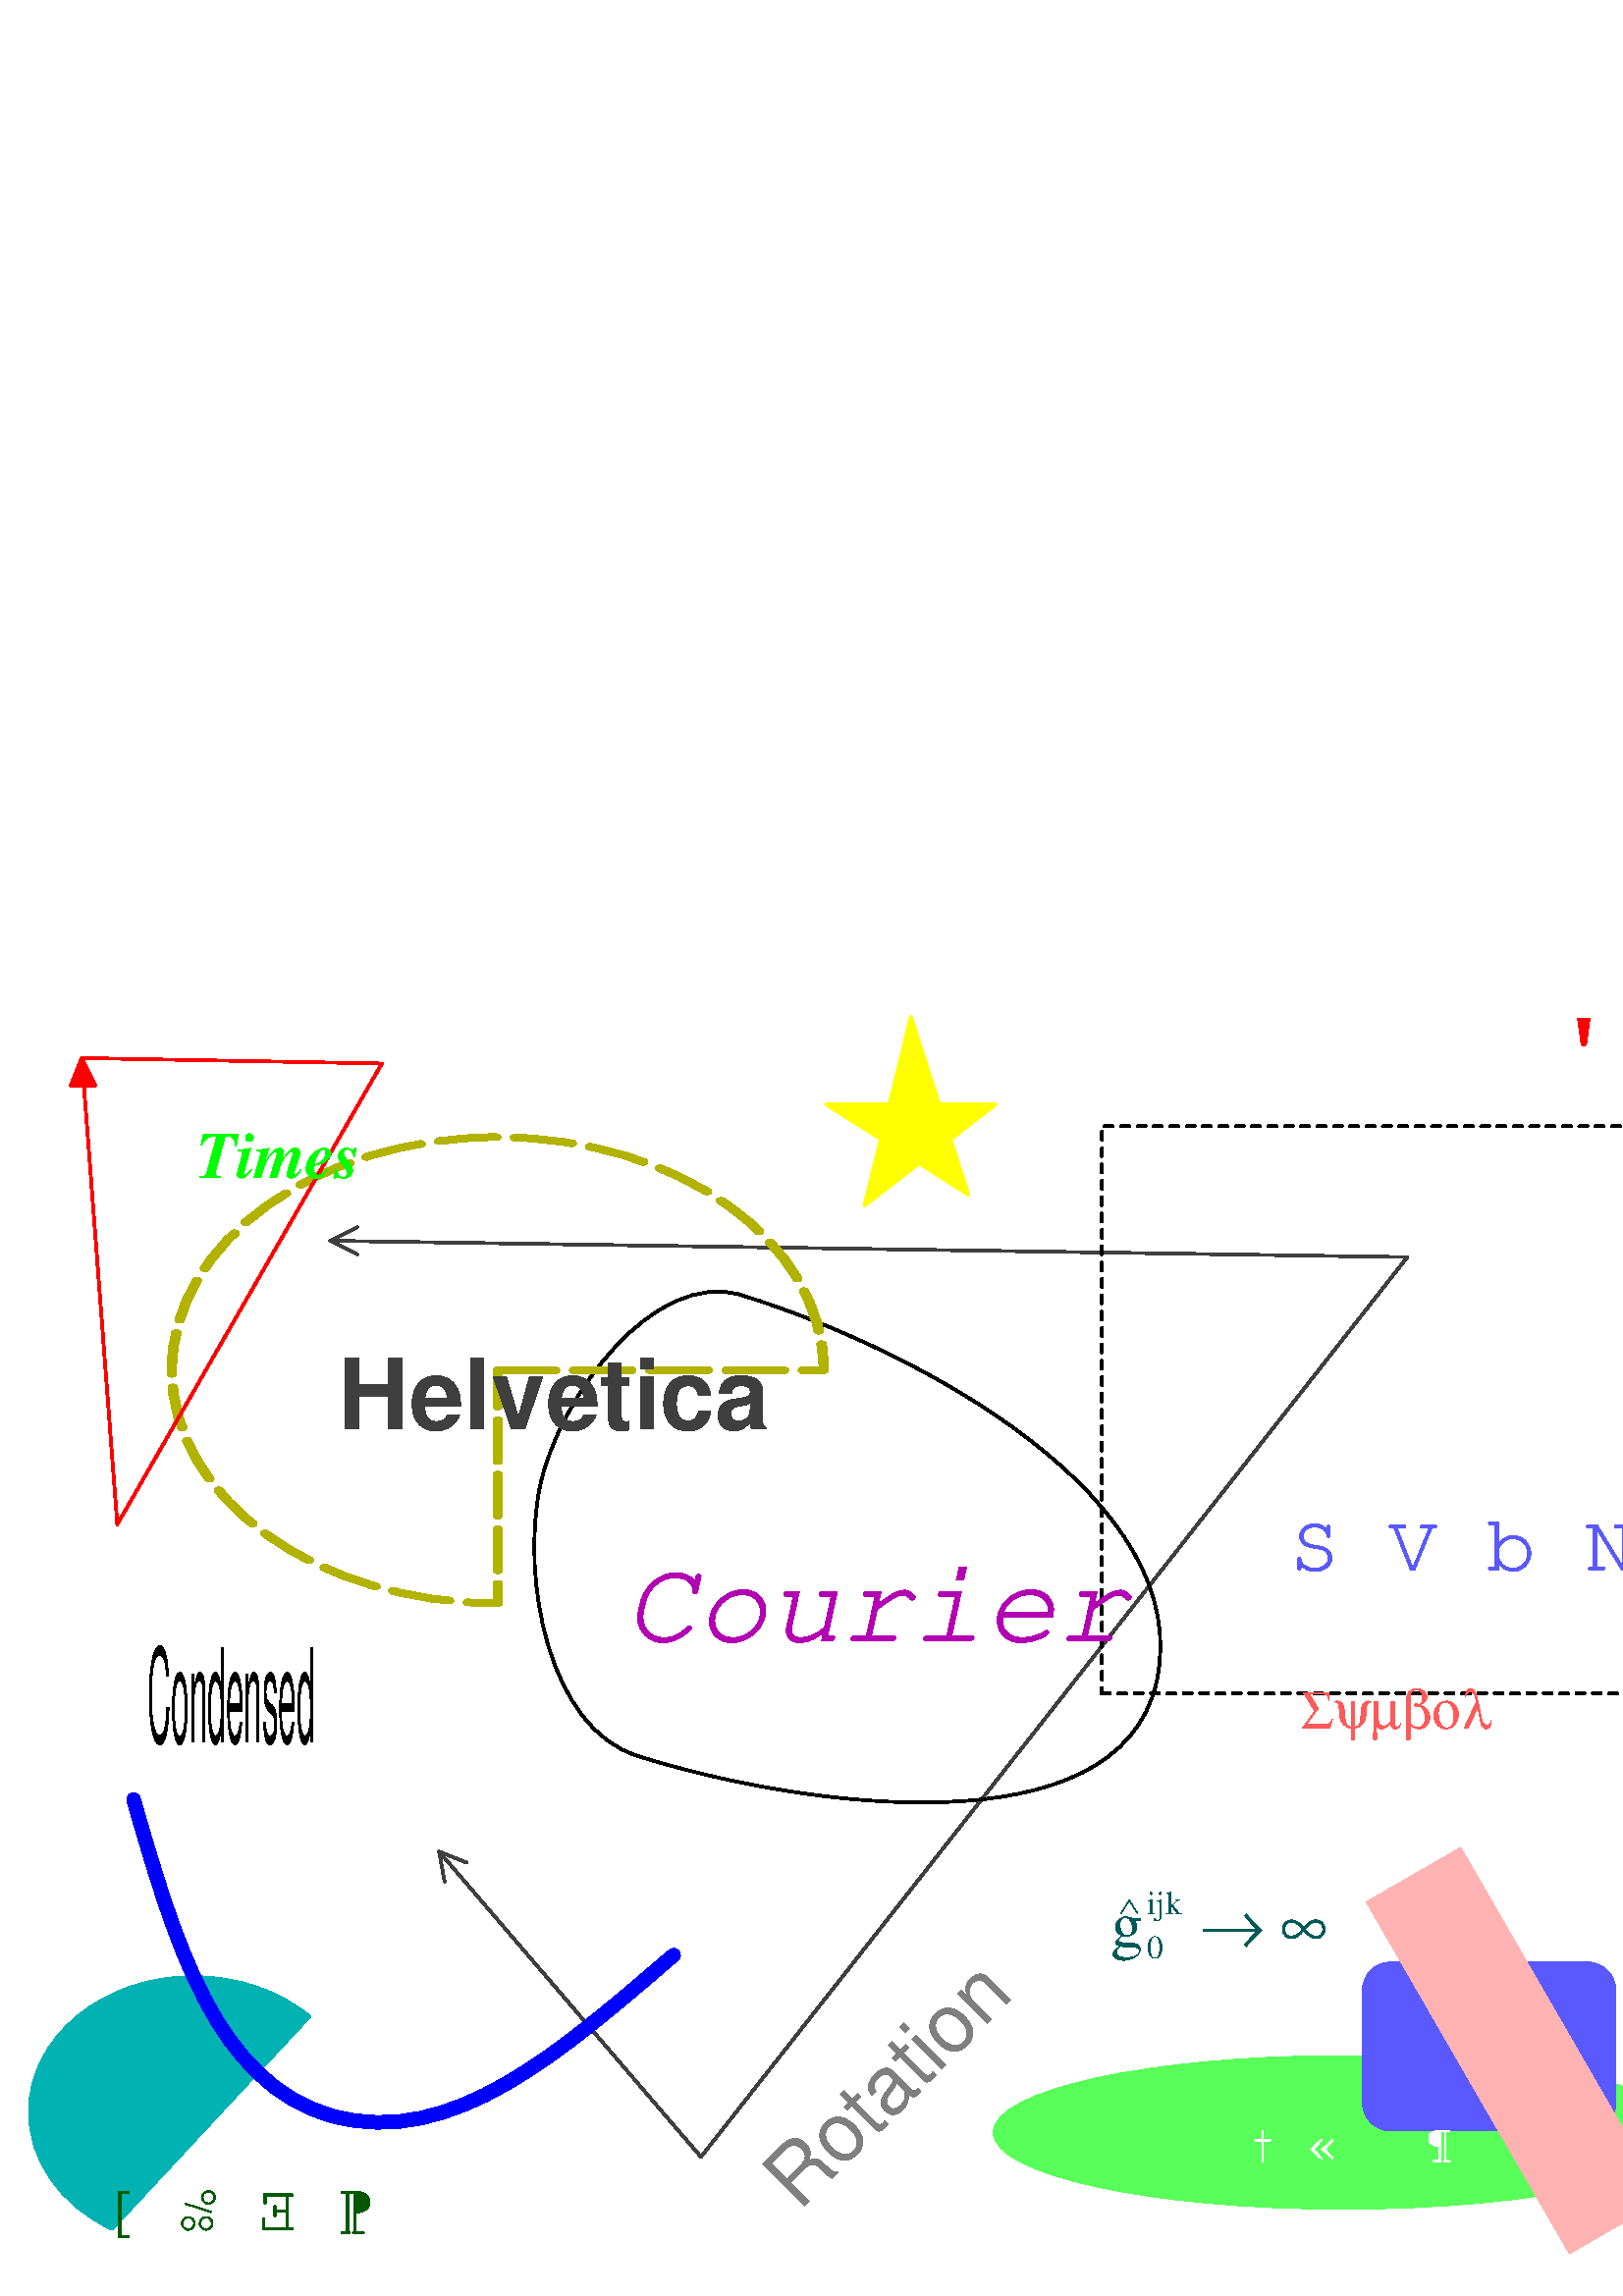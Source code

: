 %!PS-Adobe-3.0 EPSF-3.0
%%BoundingBox: 0 0 639 479
%%Pages: 1
%%DocumentSuppliedResources: procset (EPS-draw figure) 2.3 0
%%+ procset (EPS-draw string) 2.3 0
%%+ procset (EPS-draw nihongo) 2.30 0
%%DocumentNeededResources: font Symbol
%%+ font Times-Roman
%%+ font Times-BoldItalic
%%+ font Helvetica
%%+ font Helvetica-Bold
%%+ font Courier-Oblique
%%+ font Ryumin-Light-90ms-RKSJ-V
%%+ font GothicBBB-Medium-90ms-RKSJ-H
%%EndComments
%%BeginProlog
%%BeginResource: procset (EPS-draw figure) 2.3 0
/edrawdict 64 dict def
edrawdict begin
/L0 [] def
/L1 [18 6] def
/L2 [3 3] def
/L3 [9 6 3 6] def
/L4 [9 3 3 3 3 3] def
/LineSet
{ 3 -1 roll 255 div 3 -1 roll 255 div 3 -1 roll 255 div
  setrgbcolor setlinewidth 0 setdash } def
/DrawLine
{ newpath /Close exch def 3 1 roll moveto { lineto } repeat
  Close 1 ge { closepath } if
  Close 2 eq { gsave fill grestore } if stroke } def
/DrawCurve
{ newpath /Close exch def 3 1 roll moveto Close 1 ge { 1 add } if
  { curveto } repeat Close 1 ge { closepath } if
  Close 2 eq { gsave fill grestore } if stroke } def
/AddArrow
{ newpath L0 0 setdash 7 -2 roll moveto currentpoint
  4 2 roll rmoveto lineto rlineto
  1 eq { closepath gsave fill grestore } if stroke } def
/DrawEllipse
{ gsave newpath /Close exch def 8 2 roll 6 1 roll 8 1 roll
  /Y2 exch def /X2 exch def /Y1 exch def /X1 exch def
  X1 X2 add 2 div Y1 Y2 add 2 div translate rotate
  /X1 X1 X2 sub abs 2 div def /Y1 Y1 Y2 sub abs 2 div def
  /R1 X1 Y1 add 2 div def X1 R1 div Y1 R1 div scale
  Close 1 eq { 0 0 moveto } if 0 0 R1 5 -2 roll arc
  Close 1 ge { closepath } if 1 eq { gsave fill grestore } if stroke
  grestore } def
/DrawBox
{ gsave newpath 6 2 roll 0 setlinejoin
  /Y2 exch def /X2 exch def /Y1 exch def /X1 exch def
  X1 X2 add 2 div Y1 Y2 add 2 div translate rotate
  /X1 X1 X2 sub abs def /Y1 Y1 Y2 sub abs def
  X1 -2 div Y1 -2 div moveto X1 0 rlineto 0 Y1 rlineto
  X1 neg 0 rlineto closepath 1 eq { gsave fill grestore } if stroke
  grestore } def
/DrawRoundBox
{ gsave newpath 7 2 roll /R1 exch def
  /Y2 exch def /X2 exch def /Y1 exch def /X1 exch def
  X1 X2 add 2 div Y1 Y2 add 2 div translate rotate
  /X2 X1 X2 sub abs 2 div def /Y2 Y1 Y2 sub abs 2 div def
  /X1 X2 neg def /Y1 Y2 neg def X1 Y1 R1 add moveto
  X1 Y2 X2 Y2 R1 arcto pop pop pop pop
  X2 Y2 X2 Y1 R1 arcto pop pop pop pop
  X2 Y1 X1 Y1 R1 arcto pop pop pop pop
  X1 Y1 X1 Y2 R1 arcto pop pop pop pop
  1 eq { gsave fill grestore } if stroke grestore } def
end
%%EndResource
%%BeginResource: procset (EPS-draw string) 2.3 0
edrawdict begin
/F0 /Times-Roman def
/F1 /Times-Bold def
/F2 /Times-Italic def
/F3 /Times-BoldItalic def
/F4 /Helvetica def
/F5 /Helvetica-Bold def
/F6 /Helvetica-Oblique def
/F7 /Helvetica-BoldOblique def
/F8 /Courier def
/F9 /Courier-Bold def
/F10 /Courier-Oblique def
/F11 /Courier-BoldOblique def
/F16 /Symbol def
/FS /Symbol def
/InitStr
{ 3 -1 roll 255 div 3 -1 roll 255 div 3 -1 roll 255 div
  setrgbcolor moveto gsave currentpoint translate } def
/TransStr
{ 3 -1 roll rotate exch 100 div exch 100 div scale } def
/EndStr
{ grestore } def
/PrintStr
{ 3 -1 roll findfont 3 -1 roll scalefont setfont show } def
/MoveY
{ currentpoint pop ( ) stringwidth pop 4 div add exch moveto } def
/At2
{ /X1 currentpoint pop def } def
/At1
{ currentpoint pop X1 0 moveto 0 MoveY /X1 exch def } def
/At0
{ X1 currentpoint pop gt { X1 0 moveto } if 0 MoveY } def
/CalcSize
{ gsave newpath 0 0 moveto true charpath flattenpath pathbbox
  /Y2 exch def /X2 exch def pop pop grestore } def
/MoveAcc
{ X2 dup 3 -1 roll stringwidth pop sub 2 div sub
  currentpoint pop exch sub currentpoint exch pop
  Y2 1.1 mul add moveto } def
/PrintAcc
{ dup 4 1 roll PrintStr CalcSize gsave dup MoveAcc
  PrintStr grestore } def
end
%%EndResource
%%BeginResource: procset (EPS-draw nihongo) 2.30 0
edrawdict begin
/F12 /Ryumin-Light-90ms-RKSJ-H def
/F13 /Ryumin-Light-90ms-RKSJ-V def
/F14 /GothicBBB-Medium-90ms-RKSJ-H def
/F15 /GothicBBB-Medium-90ms-RKSJ-V def
end
%%EndResource
%%EndProlog
%%BeginSetup
%%IncludeResource: font Times-Roman
%%IncludeResource: font Times-BoldItalic
%%IncludeResource: font Helvetica
%%IncludeResource: font Helvetica-Bold
%%IncludeResource: font Courier-Oblique
%%IncludeResource: font Ryumin-Light-90ms-RKSJ-V
%%IncludeResource: font GothicBBB-Medium-90ms-RKSJ-H
%%IncludeResource: font Symbol
%%EndSetup
%%Page: 1 1
gsave
1 setlinecap 1 setlinejoin
edrawdict begin

% --- Begin Program --------------------------------

% No.0 (Layer 0) ---> Line

L0 1 63 63 63
LineSet
161 163
257 51
516 381
121 387
3 0
DrawLine
121 387 0 10 -5 10 5
AddArrow
161 163 0 2 -11 10 -4
AddArrow

% No.1 (Layer 0) ---> Curve

L0 1 0 0 0
LineSet
201 208 191 263 198 297
410 163 294 179 234 198
337 347 439 292 424 225
205 330 240 377 272 367
198 297
3 1
DrawCurve

% No.2 (Layer 1) ---> Ellipse

L1 3 178 178 0
LineSet
63 425 302 254 0 0
0 270 1
DrawEllipse

% No.3 (Layer 1) ---> Box

L2 1 0 0 0
LineSet
404 429 599 221 0 0
DrawBox

% No.4 (Layer 1) ---> Ellipse

L0 1 89 255 89
LineSet
365 88 620 32 1 0
0 360 0
DrawEllipse

% No.5 (Layer 1) ---> RoundBox

L0 1 89 89 255
LineSet
500 122 592 61 10 1 0
DrawRoundBox

% No.6 (Layer 3) ---> Japanese

455 266 89 89 255
InitStr
F14 30 <835383568362834e91cc> PrintStr
EndStr

% No.7 (Layer 0) ---> Line

L0 1 255 0 0
LineSet
43 283
140 452
30 454
2 1
DrawLine
30 454 1 -4 -10 5 -10
AddArrow

% No.8 (Layer 2) ---> String

293 31 127 127 127
InitStr
45 100 100
TransStr
F4 30 (Rotation) PrintStr
EndStr

% No.9 (Layer 2) ---> String

229 240 178 0 178
InitStr
F10 44 (Courier) PrintStr
EndStr

% No.10 (Layer 3) ---> Japanese

505 447 255 0 0
InitStr
F13 36 <96be92a991cc> PrintStr
EndStr

% No.11 (Layer 2) ---> String

124 318 63 63 63
InitStr
F5 36 (Helvetica) PrintStr
EndStr

% No.12 (Layer 2) ---> String

72 410 0 255 0
InitStr
F3 24 (Times) PrintStr
EndStr

% No.13 (Layer 2) ---> String

54 203 0 0 0
InitStr
0 50 200
TransStr
F4 24 (Condensed) PrintStr
EndStr

% No.14 (Layer 1) ---> Box

L0 1 255 178 178
LineSet
536 164 575 16 1 30
DrawBox

% No.15 (Layer 2) ---> String

407 128 0 89 89
InitStr
FS 12 (\331) F0 24 (g) PrintAcc
At2
-4 MoveY
F0 12 (0) PrintStr
At1
12 MoveY
F0 12 (ijk) PrintStr
At0
F0 24 ( ) PrintStr
FS 24 (\256) PrintStr
F0 24 ( ) PrintStr
FS 24 (\245) PrintStr
EndStr

% No.16 (Layer 2) ---> String

477 208 255 89 89
InitStr
F16 20 (Symbol) PrintStr
EndStr

% No.17 (Layer 3) ---> Japanese

425 50 255 255 255
InitStr
F14 18 <949294b282ab82cc95b68e9a> PrintStr
EndStr

% No.18 (Layer 1) ---> Ellipse

L0 1 0 178 178
LineSet
11 117 131 18 1 0
45 240 2
DrawEllipse

% No.19 (Layer 0) ---> Curve

L0 5 0 0 255
LineSet
166 54 206 90 247 125
64 130 79 78 122 66
49 182
2 0
DrawCurve

% No.20 (Layer 3) ---> Japanese

152 24 0 89 0
InitStr
0 -100 100
TransStr
F14 24 <8db6894594bd935d> PrintStr
EndStr

% No.21 (Layer 0) ---> Line

L0 1 255 255 0
LineSet
355 404
334 469
317 400
365 437
303 437
4 2
DrawLine

% --- End Program ----------------------------------

end
grestore
showpage
%%Trailer
%%EOF
